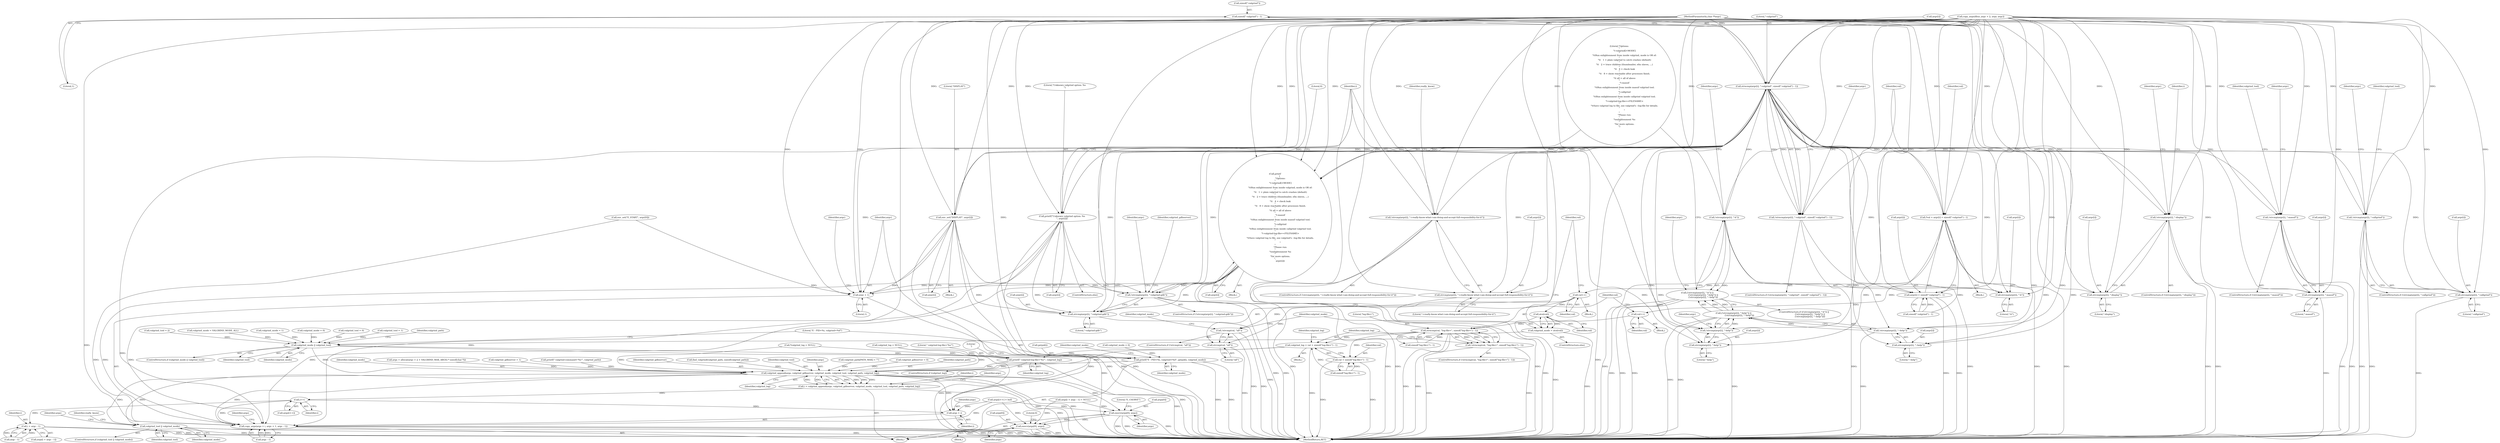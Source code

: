 digraph "0_enlightment_bb4a21e98656fe2c7d98ba2163e6defe9a630e2b@API" {
"1000273" [label="(Call,sizeof(\"-valgrind\") - 1)"];
"1000268" [label="(Call,strncmp(argv[i], \"-valgrind\", sizeof(\"-valgrind\") - 1))"];
"1000256" [label="(Call,!strcmp(argv[i], \"-valgrind-gdb\"))"];
"1000257" [label="(Call,strcmp(argv[i], \"-valgrind-gdb\"))"];
"1000267" [label="(Call,!strncmp(argv[i], \"-valgrind\", sizeof(\"-valgrind\") - 1))"];
"1000279" [label="(Call,*val = argv[i] + sizeof(\"-valgrind\") - 1)"];
"1000304" [label="(Call,val++)"];
"1000308" [label="(Call,strncmp(val, \"log-file=\", sizeof(\"log-file=\") - 1))"];
"1000307" [label="(Call,!strncmp(val, \"log-file=\", sizeof(\"log-file=\") - 1))"];
"1000316" [label="(Call,valgrind_log = val + sizeof(\"log-file=\") - 1)"];
"1000479" [label="(Call,printf(\" valgrind-log-file='%s'\", valgrind_log))"];
"1000580" [label="(Call,valgrind_append(args, valgrind_gdbserver, valgrind_mode, valgrind_tool, valgrind_path, valgrind_log))"];
"1000578" [label="(Call,i = valgrind_append(args, valgrind_gdbserver, valgrind_mode, valgrind_tool, valgrind_path, valgrind_log))"];
"1000590" [label="(Call,i++)"];
"1000593" [label="(Call,copy_args(args + i, argv + 1, argc - 1))"];
"1000594" [label="(Call,args + i)"];
"1000606" [label="(Call,i + argc - 1)"];
"1000613" [label="(Call,valgrind_tool || valgrind_mode)"];
"1000619" [label="(Call,execv(args[0], args))"];
"1000664" [label="(Call,execv(args[0], args))"];
"1000318" [label="(Call,val + sizeof(\"log-file=\") - 1)"];
"1000339" [label="(Call,val++)"];
"1000342" [label="(Call,!strcmp(val, \"all\"))"];
"1000343" [label="(Call,strcmp(val, \"all\"))"];
"1000352" [label="(Call,atoi(val))"];
"1000350" [label="(Call,valgrind_mode = atoi(val))"];
"1000451" [label="(Call,valgrind_mode || valgrind_tool)"];
"1000467" [label="(Call,printf(\"E - PID=%i, valgrind=%d\", getpid(), valgrind_mode))"];
"1000281" [label="(Call,argv[i] + sizeof(\"-valgrind\") - 1)"];
"1000355" [label="(Call,printf(\"Unknown valgrind option: %s\n\", argv[i]))"];
"1000597" [label="(Call,argv + 1)"];
"1000362" [label="(Call,!strcmp(argv[i], \"-display\"))"];
"1000363" [label="(Call,strcmp(argv[i], \"-display\"))"];
"1000371" [label="(Call,env_set(\"DISPLAY\", argv[i]))"];
"1000378" [label="(Call,!strcmp(argv[i], \"-massif\"))"];
"1000379" [label="(Call,strcmp(argv[i], \"-massif\"))"];
"1000389" [label="(Call,!strcmp(argv[i], \"-callgrind\"))"];
"1000390" [label="(Call,strcmp(argv[i], \"-callgrind\"))"];
"1000401" [label="(Call,!strcmp(argv[i], \"-h\"))"];
"1000400" [label="(Call,(!strcmp(argv[i], \"-h\")) ||\n                 (!strcmp(argv[i], \"-help\")) ||\n                 (!strcmp(argv[i], \"--help\")))"];
"1000402" [label="(Call,strcmp(argv[i], \"-h\"))"];
"1000408" [label="(Call,!strcmp(argv[i], \"-help\"))"];
"1000407" [label="(Call,(!strcmp(argv[i], \"-help\")) ||\n                 (!strcmp(argv[i], \"--help\")))"];
"1000409" [label="(Call,strcmp(argv[i], \"-help\"))"];
"1000414" [label="(Call,!strcmp(argv[i], \"--help\"))"];
"1000415" [label="(Call,strcmp(argv[i], \"--help\"))"];
"1000421" [label="(Call,printf\n             (\n               \"Options:\n\"\n               \"\t-valgrind[=MODE]\n\"\n               \"\t\tRun enlightenment from inside valgrind, mode is OR of:\n\"\n               \"\t\t   1 = plain valgrind to catch crashes (default)\n\"\n               \"\t\t   2 = trace children (thumbnailer, efm slaves, ...)\n\"\n               \"\t\t   4 = check leak\n\"\n               \"\t\t   8 = show reachable after processes finish.\n\"\n               \"\t\t all = all of above\n\"\n               \"\t-massif\n\"\n               \"\t\tRun enlightenment from inside massif valgrind tool.\n\"\n               \"\t-callgrind\n\"\n               \"\t\tRun enlightenment from inside callgrind valgrind tool.\n\"\n               \"\t-valgrind-log-file=<FILENAME>\n\"\n               \"\t\tSave valgrind log to file, see valgrind's --log-file for details.\n\"\n               \"\n\"\n               \"Please run:\n\"\n               \"\tenlightenment %s\n\"\n               \"for more options.\n\",\n               argv[i]))"];
"1000430" [label="(Call,!strcmp(argv[i], \"-i-really-know-what-i-am-doing-and-accept-full-responsibility-for-it\"))"];
"1000431" [label="(Call,strcmp(argv[i], \"-i-really-know-what-i-am-doing-and-accept-full-responsibility-for-it\"))"];
"1000429" [label="(ControlStructure,if (!strcmp(argv[i], \"-i-really-know-what-i-am-doing-and-accept-full-responsibility-for-it\")))"];
"1000131" [label="(Call,valgrind_gdbserver = 0)"];
"1000343" [label="(Call,strcmp(val, \"all\"))"];
"1000347" [label="(Identifier,valgrind_mode)"];
"1000390" [label="(Call,strcmp(argv[i], \"-callgrind\"))"];
"1000437" [label="(Identifier,really_know)"];
"1000595" [label="(Identifier,args)"];
"1000349" [label="(ControlStructure,else)"];
"1000311" [label="(Call,sizeof(\"log-file=\") - 1)"];
"1000419" [label="(Literal,\"--help\")"];
"1000414" [label="(Call,!strcmp(argv[i], \"--help\"))"];
"1000413" [label="(Literal,\"-help\")"];
"1000338" [label="(Block,)"];
"1000585" [label="(Identifier,valgrind_path)"];
"1000452" [label="(Identifier,valgrind_mode)"];
"1000435" [label="(Literal,\"-i-really-know-what-i-am-doing-and-accept-full-responsibility-for-it\")"];
"1000464" [label="(Call,valgrind_mode = 0)"];
"1000617" [label="(Identifier,really_know)"];
"1000410" [label="(Call,argv[i])"];
"1000626" [label="(Literal,\"E_CSERVE\")"];
"1000453" [label="(Identifier,valgrind_tool)"];
"1000470" [label="(Identifier,valgrind_mode)"];
"1000417" [label="(Identifier,argv)"];
"1000668" [label="(Identifier,args)"];
"1000357" [label="(Call,argv[i])"];
"1000388" [label="(ControlStructure,if (!strcmp(argv[i], \"-callgrind\")))"];
"1000404" [label="(Identifier,argv)"];
"1000240" [label="(Call,env_set(\"E_START\", argv[0]))"];
"1000583" [label="(Identifier,valgrind_mode)"];
"1000354" [label="(ControlStructure,else)"];
"1000138" [label="(Call,valgrind_path[PATH_MAX] = \"\")"];
"1000590" [label="(Call,i++)"];
"1000423" [label="(Call,argv[i])"];
"1000310" [label="(Literal,\"log-file=\")"];
"1000601" [label="(Identifier,argc)"];
"1000433" [label="(Identifier,argv)"];
"1000351" [label="(Identifier,valgrind_mode)"];
"1000606" [label="(Call,i + argc - 1)"];
"1000253" [label="(Identifier,i)"];
"1000309" [label="(Identifier,val)"];
"1000599" [label="(Literal,1)"];
"1000588" [label="(Call,args[i++])"];
"1000593" [label="(Call,copy_args(args + i, argv + 1, argc - 1))"];
"1000345" [label="(Literal,\"all\")"];
"1000268" [label="(Call,strncmp(argv[i], \"-valgrind\", sizeof(\"-valgrind\") - 1))"];
"1000383" [label="(Literal,\"-massif\")"];
"1000407" [label="(Call,(!strcmp(argv[i], \"-help\")) ||\n                 (!strcmp(argv[i], \"--help\")))"];
"1000305" [label="(Identifier,val)"];
"1000363" [label="(Call,strcmp(argv[i], \"-display\"))"];
"1000353" [label="(Identifier,val)"];
"1000400" [label="(Call,(!strcmp(argv[i], \"-h\")) ||\n                 (!strcmp(argv[i], \"-help\")) ||\n                 (!strcmp(argv[i], \"--help\")))"];
"1000339" [label="(Call,val++)"];
"1000477" [label="(ControlStructure,if (valgrind_log))"];
"1000598" [label="(Identifier,argv)"];
"1000329" [label="(Call,valgrind_log = NULL)"];
"1000430" [label="(Call,!strcmp(argv[i], \"-i-really-know-what-i-am-doing-and-accept-full-responsibility-for-it\"))"];
"1000370" [label="(Identifier,i)"];
"1000391" [label="(Call,argv[i])"];
"1000378" [label="(Call,!strcmp(argv[i], \"-massif\"))"];
"1000142" [label="(Call,*valgrind_log = NULL)"];
"1000120" [label="(Block,)"];
"1000600" [label="(Call,argc - 1)"];
"1000355" [label="(Call,printf(\"Unknown valgrind option: %s\n\", argv[i]))"];
"1000306" [label="(ControlStructure,if (!strncmp(val, \"log-file=\", sizeof(\"log-file=\") - 1)))"];
"1000427" [label="(Literal,0)"];
"1000399" [label="(ControlStructure,if ((!strcmp(argv[i], \"-h\")) ||\n                 (!strcmp(argv[i], \"-help\")) ||\n                 (!strcmp(argv[i], \"--help\"))))"];
"1000468" [label="(Literal,\"E - PID=%i, valgrind=%d\")"];
"1000597" [label="(Call,argv + 1)"];
"1000307" [label="(Call,!strncmp(val, \"log-file=\", sizeof(\"log-file=\") - 1))"];
"1000119" [label="(MethodParameterIn,char **argv)"];
"1000389" [label="(Call,!strcmp(argv[i], \"-callgrind\"))"];
"1000255" [label="(ControlStructure,if (!strcmp(argv[i], \"-valgrind-gdb\")))"];
"1000620" [label="(Call,args[0])"];
"1000409" [label="(Call,strcmp(argv[i], \"-help\"))"];
"1000294" [label="(Call,valgrind_mode = 1)"];
"1000567" [label="(Call,args = alloca((argc + 2 + VALGRIND_MAX_ARGS) * sizeof(char *)))"];
"1000304" [label="(Call,val++)"];
"1000608" [label="(Call,argc - 1)"];
"1000317" [label="(Identifier,valgrind_log)"];
"1000469" [label="(Call,getpid())"];
"1000364" [label="(Call,argv[i])"];
"1000292" [label="(Identifier,val)"];
"1000262" [label="(Call,valgrind_gdbserver = 1)"];
"1000327" [label="(Identifier,valgrind_log)"];
"1000342" [label="(Call,!strcmp(val, \"all\"))"];
"1000578" [label="(Call,i = valgrind_append(args, valgrind_gdbserver, valgrind_mode, valgrind_tool, valgrind_path, valgrind_log))"];
"1000267" [label="(Call,!strncmp(argv[i], \"-valgrind\", sizeof(\"-valgrind\") - 1))"];
"1000368" [label="(Block,)"];
"1000362" [label="(Call,!strcmp(argv[i], \"-display\"))"];
"1000607" [label="(Identifier,i)"];
"1000472" [label="(Identifier,valgrind_mode)"];
"1000586" [label="(Identifier,valgrind_log)"];
"1000483" [label="(Literal,'\n')"];
"1000123" [label="(Call,valgrind_mode = 0)"];
"1000367" [label="(Literal,\"-display\")"];
"1000377" [label="(ControlStructure,if (!strcmp(argv[i], \"-massif\")))"];
"1000270" [label="(Identifier,argv)"];
"1000272" [label="(Literal,\"-valgrind\")"];
"1000613" [label="(Call,valgrind_tool || valgrind_mode)"];
"1000385" [label="(Identifier,valgrind_tool)"];
"1000604" [label="(Call,args[i + argc - 1])"];
"1000127" [label="(Call,valgrind_tool = 0)"];
"1000474" [label="(Call,printf(\" valgrind-command='%s'\", valgrind_path))"];
"1000420" [label="(Block,)"];
"1000589" [label="(Identifier,args)"];
"1000605" [label="(Identifier,args)"];
"1000280" [label="(Identifier,val)"];
"1000411" [label="(Identifier,argv)"];
"1000394" [label="(Literal,\"-callgrind\")"];
"1000261" [label="(Literal,\"-valgrind-gdb\")"];
"1000614" [label="(Identifier,valgrind_tool)"];
"1000612" [label="(ControlStructure,if (valgrind_tool || valgrind_mode))"];
"1000401" [label="(Call,!strcmp(argv[i], \"-h\"))"];
"1000392" [label="(Identifier,argv)"];
"1000256" [label="(Call,!strcmp(argv[i], \"-valgrind-gdb\"))"];
"1000384" [label="(Call,valgrind_tool = 1)"];
"1000318" [label="(Call,val + sizeof(\"log-file=\") - 1)"];
"1000279" [label="(Call,*val = argv[i] + sizeof(\"-valgrind\") - 1)"];
"1000415" [label="(Call,strcmp(argv[i], \"--help\"))"];
"1000582" [label="(Identifier,valgrind_gdbserver)"];
"1000282" [label="(Call,argv[i])"];
"1000220" [label="(Call,copy_args(dbus_argv + 2, argv, argc))"];
"1000403" [label="(Call,argv[i])"];
"1000479" [label="(Call,printf(\" valgrind-log-file='%s'\", valgrind_log))"];
"1000408" [label="(Call,!strcmp(argv[i], \"-help\"))"];
"1000315" [label="(Block,)"];
"1000580" [label="(Call,valgrind_append(args, valgrind_gdbserver, valgrind_mode, valgrind_tool, valgrind_path, valgrind_log))"];
"1000416" [label="(Call,argv[i])"];
"1000372" [label="(Literal,\"DISPLAY\")"];
"1000596" [label="(Identifier,i)"];
"1000380" [label="(Call,argv[i])"];
"1000308" [label="(Call,strncmp(val, \"log-file=\", sizeof(\"log-file=\") - 1))"];
"1000263" [label="(Identifier,valgrind_gdbserver)"];
"1000451" [label="(Call,valgrind_mode || valgrind_tool)"];
"1000670" [label="(Literal,0)"];
"1000269" [label="(Call,argv[i])"];
"1000381" [label="(Identifier,argv)"];
"1000664" [label="(Call,execv(args[0], args))"];
"1000655" [label="(Block,)"];
"1000356" [label="(Literal,\"Unknown valgrind option: %s\n\")"];
"1000432" [label="(Call,argv[i])"];
"1000276" [label="(Literal,1)"];
"1000450" [label="(ControlStructure,if (valgrind_mode || valgrind_tool))"];
"1000406" [label="(Literal,\"-h\")"];
"1000467" [label="(Call,printf(\"E - PID=%i, valgrind=%d\", getpid(), valgrind_mode))"];
"1000619" [label="(Call,execv(args[0], args))"];
"1000365" [label="(Identifier,argv)"];
"1000373" [label="(Call,argv[i])"];
"1000281" [label="(Call,argv[i] + sizeof(\"-valgrind\") - 1)"];
"1000396" [label="(Identifier,valgrind_tool)"];
"1001058" [label="(MethodReturn,RET)"];
"1000274" [label="(Call,sizeof(\"-valgrind\"))"];
"1000480" [label="(Literal,\" valgrind-log-file='%s'\")"];
"1000615" [label="(Identifier,valgrind_mode)"];
"1000277" [label="(Block,)"];
"1000316" [label="(Call,valgrind_log = val + sizeof(\"log-file=\") - 1)"];
"1000431" [label="(Call,strcmp(argv[i], \"-i-really-know-what-i-am-doing-and-accept-full-responsibility-for-it\"))"];
"1000481" [label="(Identifier,valgrind_log)"];
"1000591" [label="(Identifier,i)"];
"1000258" [label="(Call,argv[i])"];
"1000603" [label="(Call,args[i + argc - 1] = NULL)"];
"1000421" [label="(Call,printf\n             (\n               \"Options:\n\"\n               \"\t-valgrind[=MODE]\n\"\n               \"\t\tRun enlightenment from inside valgrind, mode is OR of:\n\"\n               \"\t\t   1 = plain valgrind to catch crashes (default)\n\"\n               \"\t\t   2 = trace children (thumbnailer, efm slaves, ...)\n\"\n               \"\t\t   4 = check leak\n\"\n               \"\t\t   8 = show reachable after processes finish.\n\"\n               \"\t\t all = all of above\n\"\n               \"\t-massif\n\"\n               \"\t\tRun enlightenment from inside massif valgrind tool.\n\"\n               \"\t-callgrind\n\"\n               \"\t\tRun enlightenment from inside callgrind valgrind tool.\n\"\n               \"\t-valgrind-log-file=<FILENAME>\n\"\n               \"\t\tSave valgrind log to file, see valgrind's --log-file for details.\n\"\n               \"\n\"\n               \"Please run:\n\"\n               \"\tenlightenment %s\n\"\n               \"for more options.\n\",\n               argv[i]))"];
"1000273" [label="(Call,sizeof(\"-valgrind\") - 1)"];
"1000371" [label="(Call,env_set(\"DISPLAY\", argv[i]))"];
"1000402" [label="(Call,strcmp(argv[i], \"-h\"))"];
"1000340" [label="(Identifier,val)"];
"1000341" [label="(ControlStructure,if (!strcmp(val, \"all\")))"];
"1000458" [label="(Identifier,valgrind_path)"];
"1000350" [label="(Call,valgrind_mode = atoi(val))"];
"1000457" [label="(Call,find_valgrind(valgrind_path, sizeof(valgrind_path)))"];
"1000266" [label="(ControlStructure,if (!strncmp(argv[i], \"-valgrind\", sizeof(\"-valgrind\") - 1)))"];
"1000584" [label="(Identifier,valgrind_tool)"];
"1000303" [label="(Block,)"];
"1000623" [label="(Identifier,args)"];
"1000665" [label="(Call,args[0])"];
"1000395" [label="(Call,valgrind_tool = 2)"];
"1000581" [label="(Identifier,args)"];
"1000257" [label="(Call,strcmp(argv[i], \"-valgrind-gdb\"))"];
"1000379" [label="(Call,strcmp(argv[i], \"-massif\"))"];
"1000319" [label="(Identifier,val)"];
"1000422" [label="(Literal,\"Options:\n\"\n               \"\t-valgrind[=MODE]\n\"\n               \"\t\tRun enlightenment from inside valgrind, mode is OR of:\n\"\n               \"\t\t   1 = plain valgrind to catch crashes (default)\n\"\n               \"\t\t   2 = trace children (thumbnailer, efm slaves, ...)\n\"\n               \"\t\t   4 = check leak\n\"\n               \"\t\t   8 = show reachable after processes finish.\n\"\n               \"\t\t all = all of above\n\"\n               \"\t-massif\n\"\n               \"\t\tRun enlightenment from inside massif valgrind tool.\n\"\n               \"\t-callgrind\n\"\n               \"\t\tRun enlightenment from inside callgrind valgrind tool.\n\"\n               \"\t-valgrind-log-file=<FILENAME>\n\"\n               \"\t\tSave valgrind log to file, see valgrind's --log-file for details.\n\"\n               \"\n\"\n               \"Please run:\n\"\n               \"\tenlightenment %s\n\"\n               \"for more options.\n\")"];
"1000352" [label="(Call,atoi(val))"];
"1000594" [label="(Call,args + i)"];
"1000346" [label="(Call,valgrind_mode = VALGRIND_MODE_ALL)"];
"1000361" [label="(ControlStructure,if (!strcmp(argv[i], \"-display\")))"];
"1000587" [label="(Call,args[i++] = buf)"];
"1000285" [label="(Call,sizeof(\"-valgrind\") - 1)"];
"1000344" [label="(Identifier,val)"];
"1000621" [label="(Identifier,args)"];
"1000320" [label="(Call,sizeof(\"log-file=\") - 1)"];
"1000579" [label="(Identifier,i)"];
"1000273" -> "1000268"  [label="AST: "];
"1000273" -> "1000276"  [label="CFG: "];
"1000274" -> "1000273"  [label="AST: "];
"1000276" -> "1000273"  [label="AST: "];
"1000268" -> "1000273"  [label="CFG: "];
"1000273" -> "1000268"  [label="DDG: "];
"1000268" -> "1000267"  [label="AST: "];
"1000269" -> "1000268"  [label="AST: "];
"1000272" -> "1000268"  [label="AST: "];
"1000267" -> "1000268"  [label="CFG: "];
"1000268" -> "1001058"  [label="DDG: "];
"1000268" -> "1000256"  [label="DDG: "];
"1000268" -> "1000257"  [label="DDG: "];
"1000268" -> "1000267"  [label="DDG: "];
"1000268" -> "1000267"  [label="DDG: "];
"1000268" -> "1000267"  [label="DDG: "];
"1000220" -> "1000268"  [label="DDG: "];
"1000119" -> "1000268"  [label="DDG: "];
"1000355" -> "1000268"  [label="DDG: "];
"1000421" -> "1000268"  [label="DDG: "];
"1000371" -> "1000268"  [label="DDG: "];
"1000268" -> "1000279"  [label="DDG: "];
"1000268" -> "1000281"  [label="DDG: "];
"1000268" -> "1000355"  [label="DDG: "];
"1000268" -> "1000362"  [label="DDG: "];
"1000268" -> "1000363"  [label="DDG: "];
"1000268" -> "1000371"  [label="DDG: "];
"1000268" -> "1000378"  [label="DDG: "];
"1000268" -> "1000379"  [label="DDG: "];
"1000268" -> "1000389"  [label="DDG: "];
"1000268" -> "1000390"  [label="DDG: "];
"1000268" -> "1000401"  [label="DDG: "];
"1000268" -> "1000402"  [label="DDG: "];
"1000268" -> "1000408"  [label="DDG: "];
"1000268" -> "1000409"  [label="DDG: "];
"1000268" -> "1000414"  [label="DDG: "];
"1000268" -> "1000415"  [label="DDG: "];
"1000268" -> "1000421"  [label="DDG: "];
"1000268" -> "1000430"  [label="DDG: "];
"1000268" -> "1000431"  [label="DDG: "];
"1000268" -> "1000593"  [label="DDG: "];
"1000268" -> "1000597"  [label="DDG: "];
"1000256" -> "1000255"  [label="AST: "];
"1000256" -> "1000257"  [label="CFG: "];
"1000257" -> "1000256"  [label="AST: "];
"1000263" -> "1000256"  [label="CFG: "];
"1000270" -> "1000256"  [label="CFG: "];
"1000256" -> "1001058"  [label="DDG: "];
"1000256" -> "1001058"  [label="DDG: "];
"1000355" -> "1000256"  [label="DDG: "];
"1000421" -> "1000256"  [label="DDG: "];
"1000220" -> "1000256"  [label="DDG: "];
"1000371" -> "1000256"  [label="DDG: "];
"1000119" -> "1000256"  [label="DDG: "];
"1000257" -> "1000261"  [label="CFG: "];
"1000258" -> "1000257"  [label="AST: "];
"1000261" -> "1000257"  [label="AST: "];
"1000257" -> "1001058"  [label="DDG: "];
"1000355" -> "1000257"  [label="DDG: "];
"1000421" -> "1000257"  [label="DDG: "];
"1000220" -> "1000257"  [label="DDG: "];
"1000371" -> "1000257"  [label="DDG: "];
"1000119" -> "1000257"  [label="DDG: "];
"1000267" -> "1000266"  [label="AST: "];
"1000280" -> "1000267"  [label="CFG: "];
"1000365" -> "1000267"  [label="CFG: "];
"1000267" -> "1001058"  [label="DDG: "];
"1000267" -> "1001058"  [label="DDG: "];
"1000279" -> "1000277"  [label="AST: "];
"1000279" -> "1000281"  [label="CFG: "];
"1000280" -> "1000279"  [label="AST: "];
"1000281" -> "1000279"  [label="AST: "];
"1000292" -> "1000279"  [label="CFG: "];
"1000279" -> "1001058"  [label="DDG: "];
"1000279" -> "1001058"  [label="DDG: "];
"1000220" -> "1000279"  [label="DDG: "];
"1000119" -> "1000279"  [label="DDG: "];
"1000285" -> "1000279"  [label="DDG: "];
"1000279" -> "1000304"  [label="DDG: "];
"1000279" -> "1000339"  [label="DDG: "];
"1000304" -> "1000303"  [label="AST: "];
"1000304" -> "1000305"  [label="CFG: "];
"1000305" -> "1000304"  [label="AST: "];
"1000309" -> "1000304"  [label="CFG: "];
"1000304" -> "1000308"  [label="DDG: "];
"1000308" -> "1000307"  [label="AST: "];
"1000308" -> "1000311"  [label="CFG: "];
"1000309" -> "1000308"  [label="AST: "];
"1000310" -> "1000308"  [label="AST: "];
"1000311" -> "1000308"  [label="AST: "];
"1000307" -> "1000308"  [label="CFG: "];
"1000308" -> "1001058"  [label="DDG: "];
"1000308" -> "1001058"  [label="DDG: "];
"1000308" -> "1000307"  [label="DDG: "];
"1000308" -> "1000307"  [label="DDG: "];
"1000308" -> "1000307"  [label="DDG: "];
"1000311" -> "1000308"  [label="DDG: "];
"1000308" -> "1000316"  [label="DDG: "];
"1000308" -> "1000318"  [label="DDG: "];
"1000307" -> "1000306"  [label="AST: "];
"1000317" -> "1000307"  [label="CFG: "];
"1000253" -> "1000307"  [label="CFG: "];
"1000307" -> "1001058"  [label="DDG: "];
"1000307" -> "1001058"  [label="DDG: "];
"1000316" -> "1000315"  [label="AST: "];
"1000316" -> "1000318"  [label="CFG: "];
"1000317" -> "1000316"  [label="AST: "];
"1000318" -> "1000316"  [label="AST: "];
"1000327" -> "1000316"  [label="CFG: "];
"1000316" -> "1001058"  [label="DDG: "];
"1000320" -> "1000316"  [label="DDG: "];
"1000316" -> "1000479"  [label="DDG: "];
"1000316" -> "1000580"  [label="DDG: "];
"1000479" -> "1000477"  [label="AST: "];
"1000479" -> "1000481"  [label="CFG: "];
"1000480" -> "1000479"  [label="AST: "];
"1000481" -> "1000479"  [label="AST: "];
"1000483" -> "1000479"  [label="CFG: "];
"1000479" -> "1001058"  [label="DDG: "];
"1000329" -> "1000479"  [label="DDG: "];
"1000142" -> "1000479"  [label="DDG: "];
"1000479" -> "1000580"  [label="DDG: "];
"1000580" -> "1000578"  [label="AST: "];
"1000580" -> "1000586"  [label="CFG: "];
"1000581" -> "1000580"  [label="AST: "];
"1000582" -> "1000580"  [label="AST: "];
"1000583" -> "1000580"  [label="AST: "];
"1000584" -> "1000580"  [label="AST: "];
"1000585" -> "1000580"  [label="AST: "];
"1000586" -> "1000580"  [label="AST: "];
"1000578" -> "1000580"  [label="CFG: "];
"1000580" -> "1001058"  [label="DDG: "];
"1000580" -> "1001058"  [label="DDG: "];
"1000580" -> "1001058"  [label="DDG: "];
"1000580" -> "1000578"  [label="DDG: "];
"1000580" -> "1000578"  [label="DDG: "];
"1000580" -> "1000578"  [label="DDG: "];
"1000580" -> "1000578"  [label="DDG: "];
"1000580" -> "1000578"  [label="DDG: "];
"1000580" -> "1000578"  [label="DDG: "];
"1000567" -> "1000580"  [label="DDG: "];
"1000131" -> "1000580"  [label="DDG: "];
"1000262" -> "1000580"  [label="DDG: "];
"1000467" -> "1000580"  [label="DDG: "];
"1000451" -> "1000580"  [label="DDG: "];
"1000138" -> "1000580"  [label="DDG: "];
"1000474" -> "1000580"  [label="DDG: "];
"1000457" -> "1000580"  [label="DDG: "];
"1000329" -> "1000580"  [label="DDG: "];
"1000142" -> "1000580"  [label="DDG: "];
"1000580" -> "1000593"  [label="DDG: "];
"1000580" -> "1000594"  [label="DDG: "];
"1000580" -> "1000613"  [label="DDG: "];
"1000580" -> "1000613"  [label="DDG: "];
"1000580" -> "1000619"  [label="DDG: "];
"1000578" -> "1000120"  [label="AST: "];
"1000579" -> "1000578"  [label="AST: "];
"1000589" -> "1000578"  [label="CFG: "];
"1000578" -> "1001058"  [label="DDG: "];
"1000578" -> "1000590"  [label="DDG: "];
"1000590" -> "1000588"  [label="AST: "];
"1000590" -> "1000591"  [label="CFG: "];
"1000591" -> "1000590"  [label="AST: "];
"1000588" -> "1000590"  [label="CFG: "];
"1000590" -> "1000593"  [label="DDG: "];
"1000590" -> "1000594"  [label="DDG: "];
"1000590" -> "1000606"  [label="DDG: "];
"1000593" -> "1000120"  [label="AST: "];
"1000593" -> "1000600"  [label="CFG: "];
"1000594" -> "1000593"  [label="AST: "];
"1000597" -> "1000593"  [label="AST: "];
"1000600" -> "1000593"  [label="AST: "];
"1000605" -> "1000593"  [label="CFG: "];
"1000593" -> "1001058"  [label="DDG: "];
"1000593" -> "1001058"  [label="DDG: "];
"1000593" -> "1001058"  [label="DDG: "];
"1000587" -> "1000593"  [label="DDG: "];
"1000355" -> "1000593"  [label="DDG: "];
"1000421" -> "1000593"  [label="DDG: "];
"1000240" -> "1000593"  [label="DDG: "];
"1000220" -> "1000593"  [label="DDG: "];
"1000371" -> "1000593"  [label="DDG: "];
"1000119" -> "1000593"  [label="DDG: "];
"1000600" -> "1000593"  [label="DDG: "];
"1000600" -> "1000593"  [label="DDG: "];
"1000594" -> "1000596"  [label="CFG: "];
"1000595" -> "1000594"  [label="AST: "];
"1000596" -> "1000594"  [label="AST: "];
"1000598" -> "1000594"  [label="CFG: "];
"1000587" -> "1000594"  [label="DDG: "];
"1000606" -> "1000604"  [label="AST: "];
"1000606" -> "1000608"  [label="CFG: "];
"1000607" -> "1000606"  [label="AST: "];
"1000608" -> "1000606"  [label="AST: "];
"1000604" -> "1000606"  [label="CFG: "];
"1000606" -> "1001058"  [label="DDG: "];
"1000606" -> "1001058"  [label="DDG: "];
"1000608" -> "1000606"  [label="DDG: "];
"1000608" -> "1000606"  [label="DDG: "];
"1000613" -> "1000612"  [label="AST: "];
"1000613" -> "1000614"  [label="CFG: "];
"1000613" -> "1000615"  [label="CFG: "];
"1000614" -> "1000613"  [label="AST: "];
"1000615" -> "1000613"  [label="AST: "];
"1000617" -> "1000613"  [label="CFG: "];
"1000621" -> "1000613"  [label="CFG: "];
"1000613" -> "1001058"  [label="DDG: "];
"1000613" -> "1001058"  [label="DDG: "];
"1000613" -> "1001058"  [label="DDG: "];
"1000619" -> "1000120"  [label="AST: "];
"1000619" -> "1000623"  [label="CFG: "];
"1000620" -> "1000619"  [label="AST: "];
"1000623" -> "1000619"  [label="AST: "];
"1000626" -> "1000619"  [label="CFG: "];
"1000619" -> "1001058"  [label="DDG: "];
"1000619" -> "1001058"  [label="DDG: "];
"1000619" -> "1001058"  [label="DDG: "];
"1000587" -> "1000619"  [label="DDG: "];
"1000603" -> "1000619"  [label="DDG: "];
"1000619" -> "1000664"  [label="DDG: "];
"1000619" -> "1000664"  [label="DDG: "];
"1000664" -> "1000655"  [label="AST: "];
"1000664" -> "1000668"  [label="CFG: "];
"1000665" -> "1000664"  [label="AST: "];
"1000668" -> "1000664"  [label="AST: "];
"1000670" -> "1000664"  [label="CFG: "];
"1000664" -> "1001058"  [label="DDG: "];
"1000664" -> "1001058"  [label="DDG: "];
"1000664" -> "1001058"  [label="DDG: "];
"1000587" -> "1000664"  [label="DDG: "];
"1000603" -> "1000664"  [label="DDG: "];
"1000318" -> "1000320"  [label="CFG: "];
"1000319" -> "1000318"  [label="AST: "];
"1000320" -> "1000318"  [label="AST: "];
"1000318" -> "1001058"  [label="DDG: "];
"1000318" -> "1001058"  [label="DDG: "];
"1000320" -> "1000318"  [label="DDG: "];
"1000339" -> "1000338"  [label="AST: "];
"1000339" -> "1000340"  [label="CFG: "];
"1000340" -> "1000339"  [label="AST: "];
"1000344" -> "1000339"  [label="CFG: "];
"1000339" -> "1000342"  [label="DDG: "];
"1000339" -> "1000343"  [label="DDG: "];
"1000339" -> "1000352"  [label="DDG: "];
"1000342" -> "1000341"  [label="AST: "];
"1000342" -> "1000343"  [label="CFG: "];
"1000343" -> "1000342"  [label="AST: "];
"1000347" -> "1000342"  [label="CFG: "];
"1000351" -> "1000342"  [label="CFG: "];
"1000342" -> "1001058"  [label="DDG: "];
"1000342" -> "1001058"  [label="DDG: "];
"1000343" -> "1000345"  [label="CFG: "];
"1000344" -> "1000343"  [label="AST: "];
"1000345" -> "1000343"  [label="AST: "];
"1000343" -> "1001058"  [label="DDG: "];
"1000352" -> "1000350"  [label="AST: "];
"1000352" -> "1000353"  [label="CFG: "];
"1000353" -> "1000352"  [label="AST: "];
"1000350" -> "1000352"  [label="CFG: "];
"1000352" -> "1001058"  [label="DDG: "];
"1000352" -> "1000350"  [label="DDG: "];
"1000350" -> "1000349"  [label="AST: "];
"1000351" -> "1000350"  [label="AST: "];
"1000253" -> "1000350"  [label="CFG: "];
"1000350" -> "1001058"  [label="DDG: "];
"1000350" -> "1000451"  [label="DDG: "];
"1000451" -> "1000450"  [label="AST: "];
"1000451" -> "1000452"  [label="CFG: "];
"1000451" -> "1000453"  [label="CFG: "];
"1000452" -> "1000451"  [label="AST: "];
"1000453" -> "1000451"  [label="AST: "];
"1000458" -> "1000451"  [label="CFG: "];
"1000468" -> "1000451"  [label="CFG: "];
"1000451" -> "1001058"  [label="DDG: "];
"1000346" -> "1000451"  [label="DDG: "];
"1000294" -> "1000451"  [label="DDG: "];
"1000123" -> "1000451"  [label="DDG: "];
"1000395" -> "1000451"  [label="DDG: "];
"1000127" -> "1000451"  [label="DDG: "];
"1000384" -> "1000451"  [label="DDG: "];
"1000451" -> "1000467"  [label="DDG: "];
"1000467" -> "1000120"  [label="AST: "];
"1000467" -> "1000470"  [label="CFG: "];
"1000468" -> "1000467"  [label="AST: "];
"1000469" -> "1000467"  [label="AST: "];
"1000470" -> "1000467"  [label="AST: "];
"1000472" -> "1000467"  [label="CFG: "];
"1000467" -> "1001058"  [label="DDG: "];
"1000467" -> "1001058"  [label="DDG: "];
"1000464" -> "1000467"  [label="DDG: "];
"1000281" -> "1000285"  [label="CFG: "];
"1000282" -> "1000281"  [label="AST: "];
"1000285" -> "1000281"  [label="AST: "];
"1000281" -> "1001058"  [label="DDG: "];
"1000281" -> "1001058"  [label="DDG: "];
"1000220" -> "1000281"  [label="DDG: "];
"1000119" -> "1000281"  [label="DDG: "];
"1000285" -> "1000281"  [label="DDG: "];
"1000355" -> "1000354"  [label="AST: "];
"1000355" -> "1000357"  [label="CFG: "];
"1000356" -> "1000355"  [label="AST: "];
"1000357" -> "1000355"  [label="AST: "];
"1000253" -> "1000355"  [label="CFG: "];
"1000355" -> "1001058"  [label="DDG: "];
"1000355" -> "1001058"  [label="DDG: "];
"1000220" -> "1000355"  [label="DDG: "];
"1000119" -> "1000355"  [label="DDG: "];
"1000355" -> "1000597"  [label="DDG: "];
"1000597" -> "1000599"  [label="CFG: "];
"1000598" -> "1000597"  [label="AST: "];
"1000599" -> "1000597"  [label="AST: "];
"1000601" -> "1000597"  [label="CFG: "];
"1000597" -> "1001058"  [label="DDG: "];
"1000421" -> "1000597"  [label="DDG: "];
"1000240" -> "1000597"  [label="DDG: "];
"1000220" -> "1000597"  [label="DDG: "];
"1000371" -> "1000597"  [label="DDG: "];
"1000119" -> "1000597"  [label="DDG: "];
"1000362" -> "1000361"  [label="AST: "];
"1000362" -> "1000363"  [label="CFG: "];
"1000363" -> "1000362"  [label="AST: "];
"1000370" -> "1000362"  [label="CFG: "];
"1000381" -> "1000362"  [label="CFG: "];
"1000362" -> "1001058"  [label="DDG: "];
"1000362" -> "1001058"  [label="DDG: "];
"1000220" -> "1000362"  [label="DDG: "];
"1000119" -> "1000362"  [label="DDG: "];
"1000363" -> "1000367"  [label="CFG: "];
"1000364" -> "1000363"  [label="AST: "];
"1000367" -> "1000363"  [label="AST: "];
"1000220" -> "1000363"  [label="DDG: "];
"1000119" -> "1000363"  [label="DDG: "];
"1000371" -> "1000368"  [label="AST: "];
"1000371" -> "1000373"  [label="CFG: "];
"1000372" -> "1000371"  [label="AST: "];
"1000373" -> "1000371"  [label="AST: "];
"1000253" -> "1000371"  [label="CFG: "];
"1000371" -> "1001058"  [label="DDG: "];
"1000371" -> "1001058"  [label="DDG: "];
"1000220" -> "1000371"  [label="DDG: "];
"1000119" -> "1000371"  [label="DDG: "];
"1000378" -> "1000377"  [label="AST: "];
"1000378" -> "1000379"  [label="CFG: "];
"1000379" -> "1000378"  [label="AST: "];
"1000385" -> "1000378"  [label="CFG: "];
"1000392" -> "1000378"  [label="CFG: "];
"1000378" -> "1001058"  [label="DDG: "];
"1000378" -> "1001058"  [label="DDG: "];
"1000220" -> "1000378"  [label="DDG: "];
"1000119" -> "1000378"  [label="DDG: "];
"1000379" -> "1000383"  [label="CFG: "];
"1000380" -> "1000379"  [label="AST: "];
"1000383" -> "1000379"  [label="AST: "];
"1000379" -> "1001058"  [label="DDG: "];
"1000220" -> "1000379"  [label="DDG: "];
"1000119" -> "1000379"  [label="DDG: "];
"1000389" -> "1000388"  [label="AST: "];
"1000389" -> "1000390"  [label="CFG: "];
"1000390" -> "1000389"  [label="AST: "];
"1000396" -> "1000389"  [label="CFG: "];
"1000404" -> "1000389"  [label="CFG: "];
"1000389" -> "1001058"  [label="DDG: "];
"1000389" -> "1001058"  [label="DDG: "];
"1000220" -> "1000389"  [label="DDG: "];
"1000119" -> "1000389"  [label="DDG: "];
"1000390" -> "1000394"  [label="CFG: "];
"1000391" -> "1000390"  [label="AST: "];
"1000394" -> "1000390"  [label="AST: "];
"1000390" -> "1001058"  [label="DDG: "];
"1000220" -> "1000390"  [label="DDG: "];
"1000119" -> "1000390"  [label="DDG: "];
"1000401" -> "1000400"  [label="AST: "];
"1000401" -> "1000402"  [label="CFG: "];
"1000402" -> "1000401"  [label="AST: "];
"1000411" -> "1000401"  [label="CFG: "];
"1000400" -> "1000401"  [label="CFG: "];
"1000401" -> "1001058"  [label="DDG: "];
"1000401" -> "1000400"  [label="DDG: "];
"1000220" -> "1000401"  [label="DDG: "];
"1000119" -> "1000401"  [label="DDG: "];
"1000400" -> "1000399"  [label="AST: "];
"1000400" -> "1000407"  [label="CFG: "];
"1000407" -> "1000400"  [label="AST: "];
"1000422" -> "1000400"  [label="CFG: "];
"1000433" -> "1000400"  [label="CFG: "];
"1000400" -> "1001058"  [label="DDG: "];
"1000400" -> "1001058"  [label="DDG: "];
"1000400" -> "1001058"  [label="DDG: "];
"1000407" -> "1000400"  [label="DDG: "];
"1000407" -> "1000400"  [label="DDG: "];
"1000402" -> "1000406"  [label="CFG: "];
"1000403" -> "1000402"  [label="AST: "];
"1000406" -> "1000402"  [label="AST: "];
"1000220" -> "1000402"  [label="DDG: "];
"1000119" -> "1000402"  [label="DDG: "];
"1000408" -> "1000407"  [label="AST: "];
"1000408" -> "1000409"  [label="CFG: "];
"1000409" -> "1000408"  [label="AST: "];
"1000417" -> "1000408"  [label="CFG: "];
"1000407" -> "1000408"  [label="CFG: "];
"1000408" -> "1001058"  [label="DDG: "];
"1000408" -> "1000407"  [label="DDG: "];
"1000220" -> "1000408"  [label="DDG: "];
"1000119" -> "1000408"  [label="DDG: "];
"1000407" -> "1000414"  [label="CFG: "];
"1000414" -> "1000407"  [label="AST: "];
"1000407" -> "1001058"  [label="DDG: "];
"1000407" -> "1001058"  [label="DDG: "];
"1000414" -> "1000407"  [label="DDG: "];
"1000409" -> "1000413"  [label="CFG: "];
"1000410" -> "1000409"  [label="AST: "];
"1000413" -> "1000409"  [label="AST: "];
"1000220" -> "1000409"  [label="DDG: "];
"1000119" -> "1000409"  [label="DDG: "];
"1000414" -> "1000415"  [label="CFG: "];
"1000415" -> "1000414"  [label="AST: "];
"1000414" -> "1001058"  [label="DDG: "];
"1000220" -> "1000414"  [label="DDG: "];
"1000119" -> "1000414"  [label="DDG: "];
"1000415" -> "1000419"  [label="CFG: "];
"1000416" -> "1000415"  [label="AST: "];
"1000419" -> "1000415"  [label="AST: "];
"1000220" -> "1000415"  [label="DDG: "];
"1000119" -> "1000415"  [label="DDG: "];
"1000421" -> "1000420"  [label="AST: "];
"1000421" -> "1000423"  [label="CFG: "];
"1000422" -> "1000421"  [label="AST: "];
"1000423" -> "1000421"  [label="AST: "];
"1000427" -> "1000421"  [label="CFG: "];
"1000421" -> "1001058"  [label="DDG: "];
"1000421" -> "1001058"  [label="DDG: "];
"1000220" -> "1000421"  [label="DDG: "];
"1000119" -> "1000421"  [label="DDG: "];
"1000430" -> "1000429"  [label="AST: "];
"1000430" -> "1000431"  [label="CFG: "];
"1000431" -> "1000430"  [label="AST: "];
"1000437" -> "1000430"  [label="CFG: "];
"1000253" -> "1000430"  [label="CFG: "];
"1000430" -> "1001058"  [label="DDG: "];
"1000430" -> "1001058"  [label="DDG: "];
"1000220" -> "1000430"  [label="DDG: "];
"1000119" -> "1000430"  [label="DDG: "];
"1000431" -> "1000435"  [label="CFG: "];
"1000432" -> "1000431"  [label="AST: "];
"1000435" -> "1000431"  [label="AST: "];
"1000431" -> "1001058"  [label="DDG: "];
"1000220" -> "1000431"  [label="DDG: "];
"1000119" -> "1000431"  [label="DDG: "];
}

